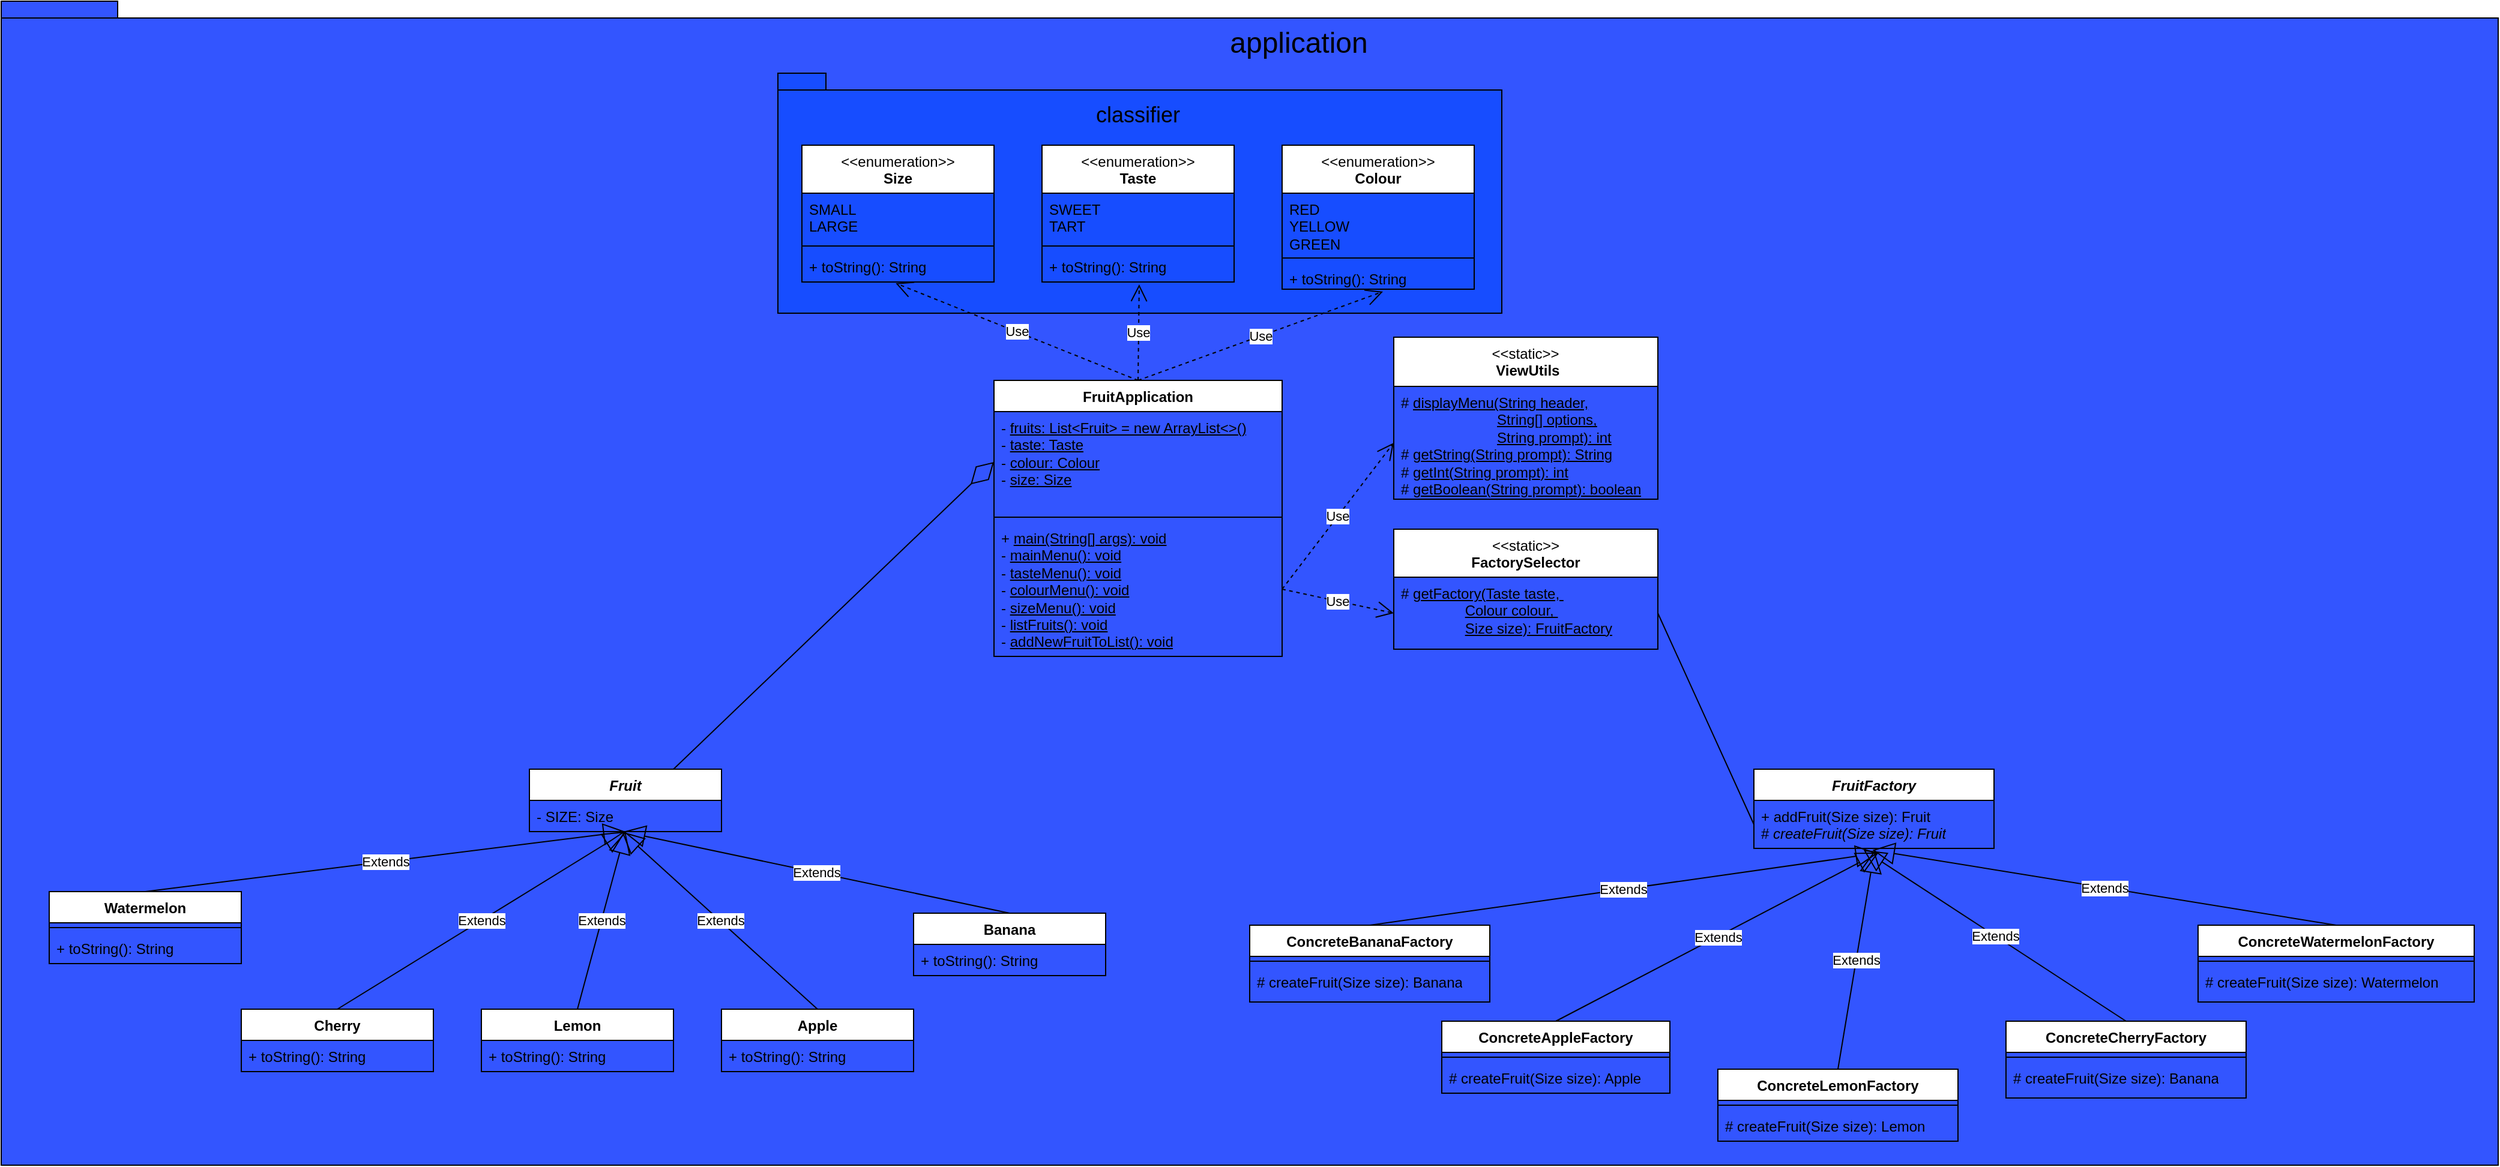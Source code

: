 <mxfile version="24.7.7">
  <diagram id="C5RBs43oDa-KdzZeNtuy" name="Page-1">
    <mxGraphModel dx="1948" dy="1012" grid="1" gridSize="10" guides="1" tooltips="1" connect="1" arrows="1" fold="1" page="1" pageScale="1" pageWidth="827" pageHeight="1169" math="0" shadow="0">
      <root>
        <mxCell id="WIyWlLk6GJQsqaUBKTNV-0" />
        <mxCell id="WIyWlLk6GJQsqaUBKTNV-1" parent="WIyWlLk6GJQsqaUBKTNV-0" />
        <mxCell id="harMSwSvErWCbajHhoPA-4" value="" style="shape=folder;fontStyle=1;spacingTop=10;tabWidth=40;tabHeight=14;tabPosition=left;html=1;whiteSpace=wrap;fillColor=#3355FF;" vertex="1" parent="WIyWlLk6GJQsqaUBKTNV-1">
          <mxGeometry x="160" width="2080" height="970" as="geometry" />
        </mxCell>
        <mxCell id="harMSwSvErWCbajHhoPA-0" value="" style="shape=folder;fontStyle=1;spacingTop=10;tabWidth=40;tabHeight=14;tabPosition=left;html=1;whiteSpace=wrap;fillColor=#174DFF;" vertex="1" parent="WIyWlLk6GJQsqaUBKTNV-1">
          <mxGeometry x="807" y="60" width="603" height="200" as="geometry" />
        </mxCell>
        <mxCell id="hWKQIEArotmm3JCVnzgY-6" value="Watermelon" style="swimlane;fontStyle=1;align=center;verticalAlign=top;childLayout=stackLayout;horizontal=1;startSize=26;horizontalStack=0;resizeParent=1;resizeParentMax=0;resizeLast=0;collapsible=1;marginBottom=0;whiteSpace=wrap;html=1;" parent="WIyWlLk6GJQsqaUBKTNV-1" vertex="1">
          <mxGeometry x="200" y="742" width="160" height="60" as="geometry" />
        </mxCell>
        <mxCell id="hWKQIEArotmm3JCVnzgY-8" value="" style="line;strokeWidth=1;fillColor=none;align=left;verticalAlign=middle;spacingTop=-1;spacingLeft=3;spacingRight=3;rotatable=0;labelPosition=right;points=[];portConstraint=eastwest;strokeColor=inherit;" parent="hWKQIEArotmm3JCVnzgY-6" vertex="1">
          <mxGeometry y="26" width="160" height="8" as="geometry" />
        </mxCell>
        <mxCell id="hWKQIEArotmm3JCVnzgY-9" value="+ toString(): String" style="text;strokeColor=none;fillColor=none;align=left;verticalAlign=top;spacingLeft=4;spacingRight=4;overflow=hidden;rotatable=0;points=[[0,0.5],[1,0.5]];portConstraint=eastwest;whiteSpace=wrap;html=1;" parent="hWKQIEArotmm3JCVnzgY-6" vertex="1">
          <mxGeometry y="34" width="160" height="26" as="geometry" />
        </mxCell>
        <mxCell id="hWKQIEArotmm3JCVnzgY-14" value="Banana" style="swimlane;fontStyle=1;align=center;verticalAlign=top;childLayout=stackLayout;horizontal=1;startSize=26;horizontalStack=0;resizeParent=1;resizeParentMax=0;resizeLast=0;collapsible=1;marginBottom=0;whiteSpace=wrap;html=1;" parent="WIyWlLk6GJQsqaUBKTNV-1" vertex="1">
          <mxGeometry x="920" y="760" width="160" height="52" as="geometry" />
        </mxCell>
        <mxCell id="hWKQIEArotmm3JCVnzgY-17" value="+ toString(): String" style="text;strokeColor=none;fillColor=none;align=left;verticalAlign=top;spacingLeft=4;spacingRight=4;overflow=hidden;rotatable=0;points=[[0,0.5],[1,0.5]];portConstraint=eastwest;whiteSpace=wrap;html=1;" parent="hWKQIEArotmm3JCVnzgY-14" vertex="1">
          <mxGeometry y="26" width="160" height="26" as="geometry" />
        </mxCell>
        <mxCell id="hWKQIEArotmm3JCVnzgY-27" value="Cherry" style="swimlane;fontStyle=1;align=center;verticalAlign=top;childLayout=stackLayout;horizontal=1;startSize=26;horizontalStack=0;resizeParent=1;resizeParentMax=0;resizeLast=0;collapsible=1;marginBottom=0;whiteSpace=wrap;html=1;" parent="WIyWlLk6GJQsqaUBKTNV-1" vertex="1">
          <mxGeometry x="360" y="840" width="160" height="52" as="geometry" />
        </mxCell>
        <mxCell id="hWKQIEArotmm3JCVnzgY-30" value="+ toString(): String" style="text;strokeColor=none;fillColor=none;align=left;verticalAlign=top;spacingLeft=4;spacingRight=4;overflow=hidden;rotatable=0;points=[[0,0.5],[1,0.5]];portConstraint=eastwest;whiteSpace=wrap;html=1;" parent="hWKQIEArotmm3JCVnzgY-27" vertex="1">
          <mxGeometry y="26" width="160" height="26" as="geometry" />
        </mxCell>
        <mxCell id="hWKQIEArotmm3JCVnzgY-32" value="FruitApplication" style="swimlane;fontStyle=1;align=center;verticalAlign=top;childLayout=stackLayout;horizontal=1;startSize=26;horizontalStack=0;resizeParent=1;resizeParentMax=0;resizeLast=0;collapsible=1;marginBottom=0;whiteSpace=wrap;html=1;" parent="WIyWlLk6GJQsqaUBKTNV-1" vertex="1">
          <mxGeometry x="987" y="316" width="240" height="230" as="geometry" />
        </mxCell>
        <mxCell id="hWKQIEArotmm3JCVnzgY-33" value="- &lt;u&gt;fruits: List&amp;lt;Fruit&amp;gt; = new ArrayList&amp;lt;&amp;gt;()&lt;/u&gt;&lt;div&gt;- &lt;u&gt;taste: Taste&lt;/u&gt;&lt;/div&gt;&lt;div&gt;- &lt;u&gt;colour: Colour&lt;/u&gt;&lt;/div&gt;&lt;div&gt;- &lt;u&gt;size: Size&lt;/u&gt;&lt;/div&gt;" style="text;strokeColor=none;fillColor=none;align=left;verticalAlign=top;spacingLeft=4;spacingRight=4;overflow=hidden;rotatable=0;points=[[0,0.5],[1,0.5]];portConstraint=eastwest;whiteSpace=wrap;html=1;" parent="hWKQIEArotmm3JCVnzgY-32" vertex="1">
          <mxGeometry y="26" width="240" height="84" as="geometry" />
        </mxCell>
        <mxCell id="hWKQIEArotmm3JCVnzgY-34" value="" style="line;strokeWidth=1;fillColor=none;align=left;verticalAlign=middle;spacingTop=-1;spacingLeft=3;spacingRight=3;rotatable=0;labelPosition=right;points=[];portConstraint=eastwest;strokeColor=inherit;" parent="hWKQIEArotmm3JCVnzgY-32" vertex="1">
          <mxGeometry y="110" width="240" height="8" as="geometry" />
        </mxCell>
        <mxCell id="hWKQIEArotmm3JCVnzgY-35" value="+ &lt;u&gt;main(String[] args): void&lt;/u&gt;&lt;div&gt;&lt;span style=&quot;background-color: initial;&quot;&gt;- &lt;u&gt;mainMenu(): void&lt;/u&gt;&lt;/span&gt;&lt;/div&gt;&lt;div&gt;&lt;span style=&quot;background-color: initial;&quot;&gt;- &lt;u&gt;tasteMenu(): void&lt;/u&gt;&lt;/span&gt;&lt;/div&gt;&lt;div&gt;&lt;span style=&quot;background-color: initial;&quot;&gt;- &lt;u&gt;colourMenu(): void&lt;/u&gt;&lt;/span&gt;&lt;/div&gt;&lt;div&gt;&lt;span style=&quot;background-color: initial;&quot;&gt;- &lt;u&gt;sizeMenu(): void&lt;/u&gt;&lt;/span&gt;&lt;/div&gt;&lt;div&gt;&lt;span style=&quot;background-color: initial;&quot;&gt;- &lt;u&gt;listFruits(): void&lt;/u&gt;&lt;/span&gt;&lt;/div&gt;&lt;div&gt;&lt;span style=&quot;background-color: initial;&quot;&gt;- &lt;u&gt;addNewFruitToList(): void&lt;/u&gt;&lt;/span&gt;&lt;/div&gt;&lt;div&gt;&lt;br&gt;&lt;/div&gt;" style="text;strokeColor=none;fillColor=none;align=left;verticalAlign=top;spacingLeft=4;spacingRight=4;overflow=hidden;rotatable=0;points=[[0,0.5],[1,0.5]];portConstraint=eastwest;whiteSpace=wrap;html=1;" parent="hWKQIEArotmm3JCVnzgY-32" vertex="1">
          <mxGeometry y="118" width="240" height="112" as="geometry" />
        </mxCell>
        <mxCell id="hWKQIEArotmm3JCVnzgY-36" value="&lt;div style=&quot;text-align: left;&quot;&gt;&lt;span style=&quot;background-color: initial; text-align: center; font-weight: normal;&quot;&gt;&amp;lt;&amp;lt;static&amp;gt;&amp;gt;&lt;/span&gt;&lt;/div&gt;&lt;div style=&quot;text-align: left;&quot;&gt;&lt;span style=&quot;background-color: initial; text-align: center;&quot;&gt;&amp;nbsp;ViewUtils&lt;/span&gt;&lt;br&gt;&lt;/div&gt;" style="swimlane;fontStyle=1;align=center;verticalAlign=top;childLayout=stackLayout;horizontal=1;startSize=41;horizontalStack=0;resizeParent=1;resizeParentMax=0;resizeLast=0;collapsible=1;marginBottom=0;whiteSpace=wrap;html=1;" parent="WIyWlLk6GJQsqaUBKTNV-1" vertex="1">
          <mxGeometry x="1320" y="280" width="220" height="135" as="geometry" />
        </mxCell>
        <mxCell id="hWKQIEArotmm3JCVnzgY-39" value="# &lt;u&gt;displayMenu(String header,&lt;/u&gt;&lt;div&gt;&lt;u&gt;&lt;span style=&quot;white-space: pre;&quot;&gt;&#x9;&lt;/span&gt;&lt;span style=&quot;white-space: pre;&quot;&gt;&#x9;&lt;/span&gt;&lt;span style=&quot;white-space: pre;&quot;&gt;&#x9;&lt;/span&gt;String[] options,&lt;br&gt;&lt;/u&gt;&lt;/div&gt;&lt;div&gt;&lt;u&gt;&lt;span style=&quot;white-space: pre;&quot;&gt;&#x9;&lt;/span&gt;&lt;span style=&quot;white-space: pre;&quot;&gt;&#x9;&lt;/span&gt;&lt;span style=&quot;white-space: pre;&quot;&gt;&#x9;&lt;/span&gt;String prompt): int&lt;/u&gt;&lt;br&gt;&lt;/div&gt;&lt;div&gt;# &lt;u&gt;getString(String prompt): String&lt;/u&gt;&amp;nbsp;&lt;/div&gt;&lt;div&gt;# &lt;u&gt;getInt(String prompt): int&lt;/u&gt;&lt;/div&gt;&lt;div&gt;# &lt;u&gt;getBoolean(String prompt): boolean&lt;/u&gt;&lt;/div&gt;" style="text;strokeColor=none;fillColor=none;align=left;verticalAlign=top;spacingLeft=4;spacingRight=4;overflow=hidden;rotatable=0;points=[[0,0.5],[1,0.5]];portConstraint=eastwest;whiteSpace=wrap;html=1;" parent="hWKQIEArotmm3JCVnzgY-36" vertex="1">
          <mxGeometry y="41" width="220" height="94" as="geometry" />
        </mxCell>
        <mxCell id="8r1lnSLJSIE5kXhD0iX9-4" value="&lt;div&gt;&lt;span style=&quot;font-weight: normal;&quot;&gt;&amp;lt;&amp;lt;enumeration&amp;gt;&amp;gt;&lt;/span&gt;&lt;/div&gt;Taste" style="swimlane;fontStyle=1;align=center;verticalAlign=top;childLayout=stackLayout;horizontal=1;startSize=40;horizontalStack=0;resizeParent=1;resizeParentMax=0;resizeLast=0;collapsible=1;marginBottom=0;whiteSpace=wrap;html=1;" parent="WIyWlLk6GJQsqaUBKTNV-1" vertex="1">
          <mxGeometry x="1027" y="120" width="160" height="114" as="geometry" />
        </mxCell>
        <mxCell id="8r1lnSLJSIE5kXhD0iX9-5" value="SWEET&lt;div&gt;TART&lt;/div&gt;" style="text;strokeColor=none;fillColor=none;align=left;verticalAlign=top;spacingLeft=4;spacingRight=4;overflow=hidden;rotatable=0;points=[[0,0.5],[1,0.5]];portConstraint=eastwest;whiteSpace=wrap;html=1;" parent="8r1lnSLJSIE5kXhD0iX9-4" vertex="1">
          <mxGeometry y="40" width="160" height="40" as="geometry" />
        </mxCell>
        <mxCell id="8r1lnSLJSIE5kXhD0iX9-6" value="" style="line;strokeWidth=1;fillColor=none;align=left;verticalAlign=middle;spacingTop=-1;spacingLeft=3;spacingRight=3;rotatable=0;labelPosition=right;points=[];portConstraint=eastwest;strokeColor=inherit;" parent="8r1lnSLJSIE5kXhD0iX9-4" vertex="1">
          <mxGeometry y="80" width="160" height="8" as="geometry" />
        </mxCell>
        <mxCell id="8r1lnSLJSIE5kXhD0iX9-7" value="+ toString(): String" style="text;strokeColor=none;fillColor=none;align=left;verticalAlign=top;spacingLeft=4;spacingRight=4;overflow=hidden;rotatable=0;points=[[0,0.5],[1,0.5]];portConstraint=eastwest;whiteSpace=wrap;html=1;" parent="8r1lnSLJSIE5kXhD0iX9-4" vertex="1">
          <mxGeometry y="88" width="160" height="26" as="geometry" />
        </mxCell>
        <mxCell id="8r1lnSLJSIE5kXhD0iX9-8" value="&lt;div&gt;&lt;span style=&quot;font-weight: normal;&quot;&gt;&amp;lt;&amp;lt;enumeration&amp;gt;&amp;gt;&lt;/span&gt;&lt;/div&gt;&lt;div&gt;Size&lt;/div&gt;" style="swimlane;fontStyle=1;align=center;verticalAlign=top;childLayout=stackLayout;horizontal=1;startSize=40;horizontalStack=0;resizeParent=1;resizeParentMax=0;resizeLast=0;collapsible=1;marginBottom=0;whiteSpace=wrap;html=1;" parent="WIyWlLk6GJQsqaUBKTNV-1" vertex="1">
          <mxGeometry x="827" y="120" width="160" height="114" as="geometry" />
        </mxCell>
        <mxCell id="8r1lnSLJSIE5kXhD0iX9-9" value="SMALL&lt;div&gt;LARGE&lt;/div&gt;" style="text;strokeColor=none;fillColor=none;align=left;verticalAlign=top;spacingLeft=4;spacingRight=4;overflow=hidden;rotatable=0;points=[[0,0.5],[1,0.5]];portConstraint=eastwest;whiteSpace=wrap;html=1;" parent="8r1lnSLJSIE5kXhD0iX9-8" vertex="1">
          <mxGeometry y="40" width="160" height="40" as="geometry" />
        </mxCell>
        <mxCell id="8r1lnSLJSIE5kXhD0iX9-10" value="" style="line;strokeWidth=1;fillColor=none;align=left;verticalAlign=middle;spacingTop=-1;spacingLeft=3;spacingRight=3;rotatable=0;labelPosition=right;points=[];portConstraint=eastwest;strokeColor=inherit;" parent="8r1lnSLJSIE5kXhD0iX9-8" vertex="1">
          <mxGeometry y="80" width="160" height="8" as="geometry" />
        </mxCell>
        <mxCell id="8r1lnSLJSIE5kXhD0iX9-11" value="+ toString(): String" style="text;strokeColor=none;fillColor=none;align=left;verticalAlign=top;spacingLeft=4;spacingRight=4;overflow=hidden;rotatable=0;points=[[0,0.5],[1,0.5]];portConstraint=eastwest;whiteSpace=wrap;html=1;" parent="8r1lnSLJSIE5kXhD0iX9-8" vertex="1">
          <mxGeometry y="88" width="160" height="26" as="geometry" />
        </mxCell>
        <mxCell id="8r1lnSLJSIE5kXhD0iX9-12" value="&lt;div&gt;&lt;span style=&quot;font-weight: normal;&quot;&gt;&amp;lt;&amp;lt;enumeration&amp;gt;&amp;gt;&lt;/span&gt;&lt;/div&gt;&lt;div&gt;Colour&lt;/div&gt;" style="swimlane;fontStyle=1;align=center;verticalAlign=top;childLayout=stackLayout;horizontal=1;startSize=40;horizontalStack=0;resizeParent=1;resizeParentMax=0;resizeLast=0;collapsible=1;marginBottom=0;whiteSpace=wrap;html=1;" parent="WIyWlLk6GJQsqaUBKTNV-1" vertex="1">
          <mxGeometry x="1227" y="120" width="160" height="120" as="geometry" />
        </mxCell>
        <mxCell id="8r1lnSLJSIE5kXhD0iX9-13" value="RED&lt;div&gt;YELLOW&lt;/div&gt;&lt;div&gt;GREEN&lt;/div&gt;" style="text;strokeColor=none;fillColor=none;align=left;verticalAlign=top;spacingLeft=4;spacingRight=4;overflow=hidden;rotatable=0;points=[[0,0.5],[1,0.5]];portConstraint=eastwest;whiteSpace=wrap;html=1;" parent="8r1lnSLJSIE5kXhD0iX9-12" vertex="1">
          <mxGeometry y="40" width="160" height="50" as="geometry" />
        </mxCell>
        <mxCell id="8r1lnSLJSIE5kXhD0iX9-14" value="" style="line;strokeWidth=1;fillColor=none;align=left;verticalAlign=middle;spacingTop=-1;spacingLeft=3;spacingRight=3;rotatable=0;labelPosition=right;points=[];portConstraint=eastwest;strokeColor=inherit;" parent="8r1lnSLJSIE5kXhD0iX9-12" vertex="1">
          <mxGeometry y="90" width="160" height="8" as="geometry" />
        </mxCell>
        <mxCell id="8r1lnSLJSIE5kXhD0iX9-15" value="+ toString(): String" style="text;strokeColor=none;fillColor=none;align=left;verticalAlign=top;spacingLeft=4;spacingRight=4;overflow=hidden;rotatable=0;points=[[0,0.5],[1,0.5]];portConstraint=eastwest;whiteSpace=wrap;html=1;" parent="8r1lnSLJSIE5kXhD0iX9-12" vertex="1">
          <mxGeometry y="98" width="160" height="22" as="geometry" />
        </mxCell>
        <mxCell id="ZaARfl72qzz4PNTtFbFj-24" value="ConcreteBananaFactory" style="swimlane;fontStyle=1;align=center;verticalAlign=top;childLayout=stackLayout;horizontal=1;startSize=26;horizontalStack=0;resizeParent=1;resizeParentMax=0;resizeLast=0;collapsible=1;marginBottom=0;whiteSpace=wrap;html=1;" parent="WIyWlLk6GJQsqaUBKTNV-1" vertex="1">
          <mxGeometry x="1200" y="770" width="200" height="64" as="geometry" />
        </mxCell>
        <mxCell id="ZaARfl72qzz4PNTtFbFj-26" value="" style="line;strokeWidth=1;fillColor=none;align=left;verticalAlign=middle;spacingTop=-1;spacingLeft=3;spacingRight=3;rotatable=0;labelPosition=right;points=[];portConstraint=eastwest;strokeColor=inherit;" parent="ZaARfl72qzz4PNTtFbFj-24" vertex="1">
          <mxGeometry y="26" width="200" height="8" as="geometry" />
        </mxCell>
        <mxCell id="ZaARfl72qzz4PNTtFbFj-27" value="# createFruit(Size size): Banana" style="text;strokeColor=none;fillColor=none;align=left;verticalAlign=top;spacingLeft=4;spacingRight=4;overflow=hidden;rotatable=0;points=[[0,0.5],[1,0.5]];portConstraint=eastwest;whiteSpace=wrap;html=1;" parent="ZaARfl72qzz4PNTtFbFj-24" vertex="1">
          <mxGeometry y="34" width="200" height="30" as="geometry" />
        </mxCell>
        <mxCell id="ZaARfl72qzz4PNTtFbFj-28" value="ConcreteAppleFactory" style="swimlane;fontStyle=1;align=center;verticalAlign=top;childLayout=stackLayout;horizontal=1;startSize=26;horizontalStack=0;resizeParent=1;resizeParentMax=0;resizeLast=0;collapsible=1;marginBottom=0;whiteSpace=wrap;html=1;" parent="WIyWlLk6GJQsqaUBKTNV-1" vertex="1">
          <mxGeometry x="1360" y="850" width="190" height="60" as="geometry" />
        </mxCell>
        <mxCell id="ZaARfl72qzz4PNTtFbFj-30" value="" style="line;strokeWidth=1;fillColor=none;align=left;verticalAlign=middle;spacingTop=-1;spacingLeft=3;spacingRight=3;rotatable=0;labelPosition=right;points=[];portConstraint=eastwest;strokeColor=inherit;" parent="ZaARfl72qzz4PNTtFbFj-28" vertex="1">
          <mxGeometry y="26" width="190" height="8" as="geometry" />
        </mxCell>
        <mxCell id="ZaARfl72qzz4PNTtFbFj-31" value="# createFruit(Size size): Apple" style="text;strokeColor=none;fillColor=none;align=left;verticalAlign=top;spacingLeft=4;spacingRight=4;overflow=hidden;rotatable=0;points=[[0,0.5],[1,0.5]];portConstraint=eastwest;whiteSpace=wrap;html=1;" parent="ZaARfl72qzz4PNTtFbFj-28" vertex="1">
          <mxGeometry y="34" width="190" height="26" as="geometry" />
        </mxCell>
        <mxCell id="ZaARfl72qzz4PNTtFbFj-32" value="ConcreteLemonFactory" style="swimlane;fontStyle=1;align=center;verticalAlign=top;childLayout=stackLayout;horizontal=1;startSize=26;horizontalStack=0;resizeParent=1;resizeParentMax=0;resizeLast=0;collapsible=1;marginBottom=0;whiteSpace=wrap;html=1;" parent="WIyWlLk6GJQsqaUBKTNV-1" vertex="1">
          <mxGeometry x="1590" y="890" width="200" height="60" as="geometry" />
        </mxCell>
        <mxCell id="ZaARfl72qzz4PNTtFbFj-34" value="" style="line;strokeWidth=1;fillColor=none;align=left;verticalAlign=middle;spacingTop=-1;spacingLeft=3;spacingRight=3;rotatable=0;labelPosition=right;points=[];portConstraint=eastwest;strokeColor=inherit;" parent="ZaARfl72qzz4PNTtFbFj-32" vertex="1">
          <mxGeometry y="26" width="200" height="8" as="geometry" />
        </mxCell>
        <mxCell id="ZaARfl72qzz4PNTtFbFj-35" value="# createFruit(Size size): Lemon" style="text;strokeColor=none;fillColor=none;align=left;verticalAlign=top;spacingLeft=4;spacingRight=4;overflow=hidden;rotatable=0;points=[[0,0.5],[1,0.5]];portConstraint=eastwest;whiteSpace=wrap;html=1;" parent="ZaARfl72qzz4PNTtFbFj-32" vertex="1">
          <mxGeometry y="34" width="200" height="26" as="geometry" />
        </mxCell>
        <mxCell id="ZaARfl72qzz4PNTtFbFj-36" value="&lt;div&gt;&lt;span style=&quot;font-weight: normal;&quot;&gt;&amp;lt;&amp;lt;static&amp;gt;&amp;gt;&lt;/span&gt;&lt;/div&gt;&lt;b&gt;FactorySelector&lt;/b&gt;" style="swimlane;fontStyle=1;align=center;verticalAlign=top;childLayout=stackLayout;horizontal=1;startSize=40;horizontalStack=0;resizeParent=1;resizeParentMax=0;resizeLast=0;collapsible=1;marginBottom=0;whiteSpace=wrap;html=1;" parent="WIyWlLk6GJQsqaUBKTNV-1" vertex="1">
          <mxGeometry x="1320" y="440" width="220" height="100" as="geometry" />
        </mxCell>
        <mxCell id="ZaARfl72qzz4PNTtFbFj-39" value="&lt;div&gt;&lt;span style=&quot;background-color: initial;&quot;&gt;#&amp;nbsp;&lt;u&gt;getFactory(Taste taste,&amp;nbsp;&lt;/u&gt;&lt;/span&gt;&lt;/div&gt;&lt;div&gt;&lt;span style=&quot;background-color: initial;&quot;&gt;&lt;u&gt;&lt;span style=&quot;white-space: pre;&quot;&gt;&#x9;&lt;/span&gt;&lt;span style=&quot;white-space: pre;&quot;&gt;&#x9;&lt;/span&gt;Colour colour,&amp;nbsp;&lt;/u&gt;&lt;/span&gt;&lt;/div&gt;&lt;div&gt;&lt;span style=&quot;background-color: initial;&quot;&gt;&lt;u&gt;&lt;span style=&quot;white-space: pre;&quot;&gt;&#x9;&lt;/span&gt;&lt;span style=&quot;white-space: pre;&quot;&gt;&#x9;&lt;/span&gt;Size size): FruitFactory&lt;/u&gt;&lt;/span&gt;&lt;/div&gt;" style="text;strokeColor=none;fillColor=none;align=left;verticalAlign=top;spacingLeft=4;spacingRight=4;overflow=hidden;rotatable=0;points=[[0,0.5],[1,0.5]];portConstraint=eastwest;whiteSpace=wrap;html=1;" parent="ZaARfl72qzz4PNTtFbFj-36" vertex="1">
          <mxGeometry y="40" width="220" height="60" as="geometry" />
        </mxCell>
        <mxCell id="ZaARfl72qzz4PNTtFbFj-41" value="&lt;i&gt;FruitFactory&lt;/i&gt;" style="swimlane;fontStyle=1;align=center;verticalAlign=top;childLayout=stackLayout;horizontal=1;startSize=26;horizontalStack=0;resizeParent=1;resizeParentMax=0;resizeLast=0;collapsible=1;marginBottom=0;whiteSpace=wrap;html=1;" parent="WIyWlLk6GJQsqaUBKTNV-1" vertex="1">
          <mxGeometry x="1620" y="640" width="200" height="66" as="geometry" />
        </mxCell>
        <mxCell id="ZaARfl72qzz4PNTtFbFj-44" value="&lt;div&gt;+ add&lt;span style=&quot;background-color: initial;&quot;&gt;Fruit(Size size): Fruit&lt;/span&gt;&lt;/div&gt;# &lt;i&gt;createFruit(Size size): Fruit&lt;/i&gt;" style="text;strokeColor=none;fillColor=none;align=left;verticalAlign=top;spacingLeft=4;spacingRight=4;overflow=hidden;rotatable=0;points=[[0,0.5],[1,0.5]];portConstraint=eastwest;whiteSpace=wrap;html=1;" parent="ZaARfl72qzz4PNTtFbFj-41" vertex="1">
          <mxGeometry y="26" width="200" height="40" as="geometry" />
        </mxCell>
        <mxCell id="ZaARfl72qzz4PNTtFbFj-45" value="&lt;i&gt;Fruit&lt;/i&gt;" style="swimlane;fontStyle=1;align=center;verticalAlign=top;childLayout=stackLayout;horizontal=1;startSize=26;horizontalStack=0;resizeParent=1;resizeParentMax=0;resizeLast=0;collapsible=1;marginBottom=0;whiteSpace=wrap;html=1;" parent="WIyWlLk6GJQsqaUBKTNV-1" vertex="1">
          <mxGeometry x="600" y="640" width="160" height="52" as="geometry" />
        </mxCell>
        <mxCell id="ZaARfl72qzz4PNTtFbFj-46" value="- SIZE: Size" style="text;strokeColor=none;fillColor=none;align=left;verticalAlign=top;spacingLeft=4;spacingRight=4;overflow=hidden;rotatable=0;points=[[0,0.5],[1,0.5]];portConstraint=eastwest;whiteSpace=wrap;html=1;" parent="ZaARfl72qzz4PNTtFbFj-45" vertex="1">
          <mxGeometry y="26" width="160" height="26" as="geometry" />
        </mxCell>
        <mxCell id="ZaARfl72qzz4PNTtFbFj-49" value="ConcreteCherryFactory" style="swimlane;fontStyle=1;align=center;verticalAlign=top;childLayout=stackLayout;horizontal=1;startSize=26;horizontalStack=0;resizeParent=1;resizeParentMax=0;resizeLast=0;collapsible=1;marginBottom=0;whiteSpace=wrap;html=1;" parent="WIyWlLk6GJQsqaUBKTNV-1" vertex="1">
          <mxGeometry x="1830" y="850" width="200" height="64" as="geometry" />
        </mxCell>
        <mxCell id="ZaARfl72qzz4PNTtFbFj-50" value="" style="line;strokeWidth=1;fillColor=none;align=left;verticalAlign=middle;spacingTop=-1;spacingLeft=3;spacingRight=3;rotatable=0;labelPosition=right;points=[];portConstraint=eastwest;strokeColor=inherit;" parent="ZaARfl72qzz4PNTtFbFj-49" vertex="1">
          <mxGeometry y="26" width="200" height="8" as="geometry" />
        </mxCell>
        <mxCell id="ZaARfl72qzz4PNTtFbFj-51" value="# createFruit(Size size): Banana" style="text;strokeColor=none;fillColor=none;align=left;verticalAlign=top;spacingLeft=4;spacingRight=4;overflow=hidden;rotatable=0;points=[[0,0.5],[1,0.5]];portConstraint=eastwest;whiteSpace=wrap;html=1;" parent="ZaARfl72qzz4PNTtFbFj-49" vertex="1">
          <mxGeometry y="34" width="200" height="30" as="geometry" />
        </mxCell>
        <mxCell id="ZaARfl72qzz4PNTtFbFj-52" value="ConcreteWatermelonFactory" style="swimlane;fontStyle=1;align=center;verticalAlign=top;childLayout=stackLayout;horizontal=1;startSize=26;horizontalStack=0;resizeParent=1;resizeParentMax=0;resizeLast=0;collapsible=1;marginBottom=0;whiteSpace=wrap;html=1;" parent="WIyWlLk6GJQsqaUBKTNV-1" vertex="1">
          <mxGeometry x="1990" y="770" width="230" height="64" as="geometry" />
        </mxCell>
        <mxCell id="ZaARfl72qzz4PNTtFbFj-53" value="" style="line;strokeWidth=1;fillColor=none;align=left;verticalAlign=middle;spacingTop=-1;spacingLeft=3;spacingRight=3;rotatable=0;labelPosition=right;points=[];portConstraint=eastwest;strokeColor=inherit;" parent="ZaARfl72qzz4PNTtFbFj-52" vertex="1">
          <mxGeometry y="26" width="230" height="8" as="geometry" />
        </mxCell>
        <mxCell id="ZaARfl72qzz4PNTtFbFj-54" value="# createFruit(Size size): Watermelon" style="text;strokeColor=none;fillColor=none;align=left;verticalAlign=top;spacingLeft=4;spacingRight=4;overflow=hidden;rotatable=0;points=[[0,0.5],[1,0.5]];portConstraint=eastwest;whiteSpace=wrap;html=1;" parent="ZaARfl72qzz4PNTtFbFj-52" vertex="1">
          <mxGeometry y="34" width="230" height="30" as="geometry" />
        </mxCell>
        <mxCell id="ZaARfl72qzz4PNTtFbFj-55" value="Extends" style="endArrow=block;endSize=16;endFill=0;html=1;rounded=0;exitX=0.5;exitY=0;exitDx=0;exitDy=0;entryX=0.52;entryY=1.083;entryDx=0;entryDy=0;entryPerimeter=0;" parent="WIyWlLk6GJQsqaUBKTNV-1" source="ZaARfl72qzz4PNTtFbFj-28" target="ZaARfl72qzz4PNTtFbFj-44" edge="1">
          <mxGeometry width="160" relative="1" as="geometry">
            <mxPoint x="1830" y="700" as="sourcePoint" />
            <mxPoint x="1990" y="700" as="targetPoint" />
          </mxGeometry>
        </mxCell>
        <mxCell id="ZaARfl72qzz4PNTtFbFj-56" value="Extends" style="endArrow=block;endSize=16;endFill=0;html=1;rounded=0;exitX=0.5;exitY=0;exitDx=0;exitDy=0;entryX=0.516;entryY=1.1;entryDx=0;entryDy=0;entryPerimeter=0;" parent="WIyWlLk6GJQsqaUBKTNV-1" source="ZaARfl72qzz4PNTtFbFj-24" target="ZaARfl72qzz4PNTtFbFj-44" edge="1">
          <mxGeometry width="160" relative="1" as="geometry">
            <mxPoint x="1830" y="700" as="sourcePoint" />
            <mxPoint x="1720" y="740" as="targetPoint" />
          </mxGeometry>
        </mxCell>
        <mxCell id="ZaARfl72qzz4PNTtFbFj-57" value="Extends" style="endArrow=block;endSize=16;endFill=0;html=1;rounded=0;exitX=0.5;exitY=0;exitDx=0;exitDy=0;entryX=0.502;entryY=1.05;entryDx=0;entryDy=0;entryPerimeter=0;" parent="WIyWlLk6GJQsqaUBKTNV-1" source="ZaARfl72qzz4PNTtFbFj-32" target="ZaARfl72qzz4PNTtFbFj-44" edge="1">
          <mxGeometry width="160" relative="1" as="geometry">
            <mxPoint x="1830" y="700" as="sourcePoint" />
            <mxPoint x="1990" y="700" as="targetPoint" />
          </mxGeometry>
        </mxCell>
        <mxCell id="ZaARfl72qzz4PNTtFbFj-58" value="Extends" style="endArrow=block;endSize=16;endFill=0;html=1;rounded=0;exitX=0.5;exitY=0;exitDx=0;exitDy=0;entryX=0.457;entryY=1.033;entryDx=0;entryDy=0;entryPerimeter=0;" parent="WIyWlLk6GJQsqaUBKTNV-1" source="ZaARfl72qzz4PNTtFbFj-49" target="ZaARfl72qzz4PNTtFbFj-44" edge="1">
          <mxGeometry width="160" relative="1" as="geometry">
            <mxPoint x="1830" y="700" as="sourcePoint" />
            <mxPoint x="1990" y="700" as="targetPoint" />
          </mxGeometry>
        </mxCell>
        <mxCell id="ZaARfl72qzz4PNTtFbFj-59" value="Extends" style="endArrow=block;endSize=16;endFill=0;html=1;rounded=0;exitX=0.5;exitY=0;exitDx=0;exitDy=0;entryX=0.494;entryY=1.033;entryDx=0;entryDy=0;entryPerimeter=0;" parent="WIyWlLk6GJQsqaUBKTNV-1" source="ZaARfl72qzz4PNTtFbFj-52" target="ZaARfl72qzz4PNTtFbFj-44" edge="1">
          <mxGeometry width="160" relative="1" as="geometry">
            <mxPoint x="1830" y="700" as="sourcePoint" />
            <mxPoint x="1720" y="730" as="targetPoint" />
          </mxGeometry>
        </mxCell>
        <mxCell id="uYT2eCIm_Ut8G5UkK5yj-0" value="Lemon&lt;span style=&quot;caret-color: rgba(0, 0, 0, 0); color: rgba(0, 0, 0, 0); font-family: monospace; font-size: 0px; font-weight: 400; text-align: start; white-space: nowrap;&quot;&gt;%3CmxGraphModel%3E%3Croot%3E%3CmxCell%20id%3D%220%22%2F%3E%3CmxCell%20id%3D%221%22%20parent%3D%220%22%2F%3E%3CmxCell%20id%3D%222%22%20value%3D%22Watermelon%22%20style%3D%22swimlane%3BfontStyle%3D1%3Balign%3Dcenter%3BverticalAlign%3Dtop%3BchildLayout%3DstackLayout%3Bhorizontal%3D1%3BstartSize%3D26%3BhorizontalStack%3D0%3BresizeParent%3D1%3BresizeParentMax%3D0%3BresizeLast%3D0%3Bcollapsible%3D1%3BmarginBottom%3D0%3BwhiteSpace%3Dwrap%3Bhtml%3D1%3B%22%20vertex%3D%221%22%20parent%3D%221%22%3E%3CmxGeometry%20x%3D%22200%22%20y%3D%22720%22%20width%3D%22160%22%20height%3D%2252%22%20as%3D%22geometry%22%2F%3E%3C%2FmxCell%3E%3CmxCell%20id%3D%223%22%20value%3D%22%2B%20toString()%3A%20String%22%20style%3D%22text%3BstrokeColor%3Dnone%3BfillColor%3Dnone%3Balign%3Dleft%3BverticalAlign%3Dtop%3BspacingLeft%3D4%3BspacingRight%3D4%3Boverflow%3Dhidden%3Brotatable%3D0%3Bpoints%3D%5B%5B0%2C0.5%5D%2C%5B1%2C0.5%5D%5D%3BportConstraint%3Deastwest%3BwhiteSpace%3Dwrap%3Bhtml%3D1%3B%22%20vertex%3D%221%22%20parent%3D%222%22%3E%3CmxGeometry%20y%3D%2226%22%20width%3D%22160%22%20height%3D%2226%22%20as%3D%22geometry%22%2F%3E%3C%2FmxCell%3E%3C%2Froot%3E%3C%2FmxGraphModel%3E&lt;/span&gt;" style="swimlane;fontStyle=1;align=center;verticalAlign=top;childLayout=stackLayout;horizontal=1;startSize=26;horizontalStack=0;resizeParent=1;resizeParentMax=0;resizeLast=0;collapsible=1;marginBottom=0;whiteSpace=wrap;html=1;" parent="WIyWlLk6GJQsqaUBKTNV-1" vertex="1">
          <mxGeometry x="560" y="840" width="160" height="52" as="geometry" />
        </mxCell>
        <mxCell id="uYT2eCIm_Ut8G5UkK5yj-1" value="+ toString(): String" style="text;strokeColor=none;fillColor=none;align=left;verticalAlign=top;spacingLeft=4;spacingRight=4;overflow=hidden;rotatable=0;points=[[0,0.5],[1,0.5]];portConstraint=eastwest;whiteSpace=wrap;html=1;" parent="uYT2eCIm_Ut8G5UkK5yj-0" vertex="1">
          <mxGeometry y="26" width="160" height="26" as="geometry" />
        </mxCell>
        <mxCell id="uYT2eCIm_Ut8G5UkK5yj-2" value="Apple" style="swimlane;fontStyle=1;align=center;verticalAlign=top;childLayout=stackLayout;horizontal=1;startSize=26;horizontalStack=0;resizeParent=1;resizeParentMax=0;resizeLast=0;collapsible=1;marginBottom=0;whiteSpace=wrap;html=1;" parent="WIyWlLk6GJQsqaUBKTNV-1" vertex="1">
          <mxGeometry x="760" y="840" width="160" height="52" as="geometry" />
        </mxCell>
        <mxCell id="uYT2eCIm_Ut8G5UkK5yj-3" value="+ toString(): String" style="text;strokeColor=none;fillColor=none;align=left;verticalAlign=top;spacingLeft=4;spacingRight=4;overflow=hidden;rotatable=0;points=[[0,0.5],[1,0.5]];portConstraint=eastwest;whiteSpace=wrap;html=1;" parent="uYT2eCIm_Ut8G5UkK5yj-2" vertex="1">
          <mxGeometry y="26" width="160" height="26" as="geometry" />
        </mxCell>
        <mxCell id="uYT2eCIm_Ut8G5UkK5yj-4" value="Extends" style="endArrow=block;endSize=16;endFill=0;html=1;rounded=0;exitX=0.5;exitY=0;exitDx=0;exitDy=0;entryX=0.5;entryY=1;entryDx=0;entryDy=0;" parent="WIyWlLk6GJQsqaUBKTNV-1" source="hWKQIEArotmm3JCVnzgY-27" target="ZaARfl72qzz4PNTtFbFj-45" edge="1">
          <mxGeometry width="160" relative="1" as="geometry">
            <mxPoint x="490" y="810" as="sourcePoint" />
            <mxPoint x="650" y="810" as="targetPoint" />
          </mxGeometry>
        </mxCell>
        <mxCell id="uYT2eCIm_Ut8G5UkK5yj-5" value="Extends" style="endArrow=block;endSize=16;endFill=0;html=1;rounded=0;exitX=0.5;exitY=0;exitDx=0;exitDy=0;entryX=0.5;entryY=1;entryDx=0;entryDy=0;" parent="WIyWlLk6GJQsqaUBKTNV-1" source="hWKQIEArotmm3JCVnzgY-6" target="ZaARfl72qzz4PNTtFbFj-45" edge="1">
          <mxGeometry width="160" relative="1" as="geometry">
            <mxPoint x="470" y="600" as="sourcePoint" />
            <mxPoint x="630" y="600" as="targetPoint" />
          </mxGeometry>
        </mxCell>
        <mxCell id="uYT2eCIm_Ut8G5UkK5yj-6" value="Extends" style="endArrow=block;endSize=16;endFill=0;html=1;rounded=0;exitX=0.5;exitY=0;exitDx=0;exitDy=0;entryX=0.5;entryY=1;entryDx=0;entryDy=0;" parent="WIyWlLk6GJQsqaUBKTNV-1" source="uYT2eCIm_Ut8G5UkK5yj-0" target="ZaARfl72qzz4PNTtFbFj-45" edge="1">
          <mxGeometry width="160" relative="1" as="geometry">
            <mxPoint x="910" y="870" as="sourcePoint" />
            <mxPoint x="1070" y="870" as="targetPoint" />
          </mxGeometry>
        </mxCell>
        <mxCell id="uYT2eCIm_Ut8G5UkK5yj-7" value="Extends" style="endArrow=block;endSize=16;endFill=0;html=1;rounded=0;exitX=0.5;exitY=0;exitDx=0;exitDy=0;entryX=0.481;entryY=1;entryDx=0;entryDy=0;entryPerimeter=0;" parent="WIyWlLk6GJQsqaUBKTNV-1" source="uYT2eCIm_Ut8G5UkK5yj-2" target="ZaARfl72qzz4PNTtFbFj-46" edge="1">
          <mxGeometry width="160" relative="1" as="geometry">
            <mxPoint x="910" y="870" as="sourcePoint" />
            <mxPoint x="710" y="720" as="targetPoint" />
          </mxGeometry>
        </mxCell>
        <mxCell id="uYT2eCIm_Ut8G5UkK5yj-8" value="Extends" style="endArrow=block;endSize=16;endFill=0;html=1;rounded=0;exitX=0.5;exitY=0;exitDx=0;exitDy=0;entryX=0.488;entryY=1;entryDx=0;entryDy=0;entryPerimeter=0;" parent="WIyWlLk6GJQsqaUBKTNV-1" source="hWKQIEArotmm3JCVnzgY-14" target="ZaARfl72qzz4PNTtFbFj-46" edge="1">
          <mxGeometry width="160" relative="1" as="geometry">
            <mxPoint x="910" y="870" as="sourcePoint" />
            <mxPoint x="680" y="690" as="targetPoint" />
          </mxGeometry>
        </mxCell>
        <mxCell id="uYT2eCIm_Ut8G5UkK5yj-9" value="" style="endArrow=diamondThin;endFill=0;endSize=24;html=1;rounded=0;exitX=0.75;exitY=0;exitDx=0;exitDy=0;entryX=0;entryY=0.5;entryDx=0;entryDy=0;" parent="WIyWlLk6GJQsqaUBKTNV-1" source="ZaARfl72qzz4PNTtFbFj-45" target="hWKQIEArotmm3JCVnzgY-33" edge="1">
          <mxGeometry width="160" relative="1" as="geometry">
            <mxPoint x="740" y="439" as="sourcePoint" />
            <mxPoint x="900" y="439" as="targetPoint" />
          </mxGeometry>
        </mxCell>
        <mxCell id="uYT2eCIm_Ut8G5UkK5yj-15" value="Use" style="endArrow=open;endSize=12;dashed=1;html=1;rounded=0;exitX=0.5;exitY=0;exitDx=0;exitDy=0;entryX=0.488;entryY=1.038;entryDx=0;entryDy=0;entryPerimeter=0;" parent="WIyWlLk6GJQsqaUBKTNV-1" source="hWKQIEArotmm3JCVnzgY-32" target="8r1lnSLJSIE5kXhD0iX9-11" edge="1">
          <mxGeometry width="160" relative="1" as="geometry">
            <mxPoint x="1440" y="480" as="sourcePoint" />
            <mxPoint x="1600" y="480" as="targetPoint" />
          </mxGeometry>
        </mxCell>
        <mxCell id="uYT2eCIm_Ut8G5UkK5yj-16" value="Use" style="endArrow=open;endSize=12;dashed=1;html=1;rounded=0;exitX=0.5;exitY=0;exitDx=0;exitDy=0;entryX=0.506;entryY=1.077;entryDx=0;entryDy=0;entryPerimeter=0;" parent="WIyWlLk6GJQsqaUBKTNV-1" source="hWKQIEArotmm3JCVnzgY-32" target="8r1lnSLJSIE5kXhD0iX9-7" edge="1">
          <mxGeometry width="160" relative="1" as="geometry">
            <mxPoint x="1120" y="300" as="sourcePoint" />
            <mxPoint x="1150" y="260" as="targetPoint" />
          </mxGeometry>
        </mxCell>
        <mxCell id="uYT2eCIm_Ut8G5UkK5yj-17" value="Use" style="endArrow=open;endSize=12;dashed=1;html=1;rounded=0;exitX=0.5;exitY=0;exitDx=0;exitDy=0;entryX=0.525;entryY=1.091;entryDx=0;entryDy=0;entryPerimeter=0;" parent="WIyWlLk6GJQsqaUBKTNV-1" source="hWKQIEArotmm3JCVnzgY-32" target="8r1lnSLJSIE5kXhD0iX9-15" edge="1">
          <mxGeometry width="160" relative="1" as="geometry">
            <mxPoint x="1440" y="480" as="sourcePoint" />
            <mxPoint x="1600" y="480" as="targetPoint" />
          </mxGeometry>
        </mxCell>
        <mxCell id="uYT2eCIm_Ut8G5UkK5yj-18" value="Use" style="endArrow=open;endSize=12;dashed=1;html=1;rounded=0;exitX=1;exitY=0.5;exitDx=0;exitDy=0;entryX=0;entryY=0.5;entryDx=0;entryDy=0;" parent="WIyWlLk6GJQsqaUBKTNV-1" source="hWKQIEArotmm3JCVnzgY-35" target="hWKQIEArotmm3JCVnzgY-39" edge="1">
          <mxGeometry width="160" relative="1" as="geometry">
            <mxPoint x="1440" y="480" as="sourcePoint" />
            <mxPoint x="1600" y="480" as="targetPoint" />
          </mxGeometry>
        </mxCell>
        <mxCell id="uYT2eCIm_Ut8G5UkK5yj-19" value="Use" style="endArrow=open;endSize=12;dashed=1;html=1;rounded=0;exitX=1;exitY=0.5;exitDx=0;exitDy=0;entryX=0;entryY=0.5;entryDx=0;entryDy=0;" parent="WIyWlLk6GJQsqaUBKTNV-1" source="hWKQIEArotmm3JCVnzgY-35" target="ZaARfl72qzz4PNTtFbFj-39" edge="1">
          <mxGeometry width="160" relative="1" as="geometry">
            <mxPoint x="1440" y="480" as="sourcePoint" />
            <mxPoint x="1600" y="480" as="targetPoint" />
          </mxGeometry>
        </mxCell>
        <mxCell id="harMSwSvErWCbajHhoPA-3" value="&lt;font style=&quot;font-size: 18px;&quot;&gt;classifier&lt;/font&gt;" style="text;html=1;align=center;verticalAlign=middle;whiteSpace=wrap;rounded=0;" vertex="1" parent="WIyWlLk6GJQsqaUBKTNV-1">
          <mxGeometry x="1077" y="80" width="60" height="30" as="geometry" />
        </mxCell>
        <mxCell id="harMSwSvErWCbajHhoPA-5" value="&lt;font style=&quot;font-size: 24px;&quot;&gt;application&lt;/font&gt;" style="text;html=1;align=center;verticalAlign=middle;whiteSpace=wrap;rounded=0;" vertex="1" parent="WIyWlLk6GJQsqaUBKTNV-1">
          <mxGeometry x="1211" y="20" width="60" height="30" as="geometry" />
        </mxCell>
        <mxCell id="harMSwSvErWCbajHhoPA-8" value="" style="endArrow=none;html=1;rounded=0;entryX=1;entryY=0.5;entryDx=0;entryDy=0;exitX=0;exitY=0.5;exitDx=0;exitDy=0;" edge="1" parent="WIyWlLk6GJQsqaUBKTNV-1" source="ZaARfl72qzz4PNTtFbFj-44" target="ZaARfl72qzz4PNTtFbFj-39">
          <mxGeometry width="50" height="50" relative="1" as="geometry">
            <mxPoint x="1420" y="570" as="sourcePoint" />
            <mxPoint x="1470" y="520" as="targetPoint" />
          </mxGeometry>
        </mxCell>
      </root>
    </mxGraphModel>
  </diagram>
</mxfile>
